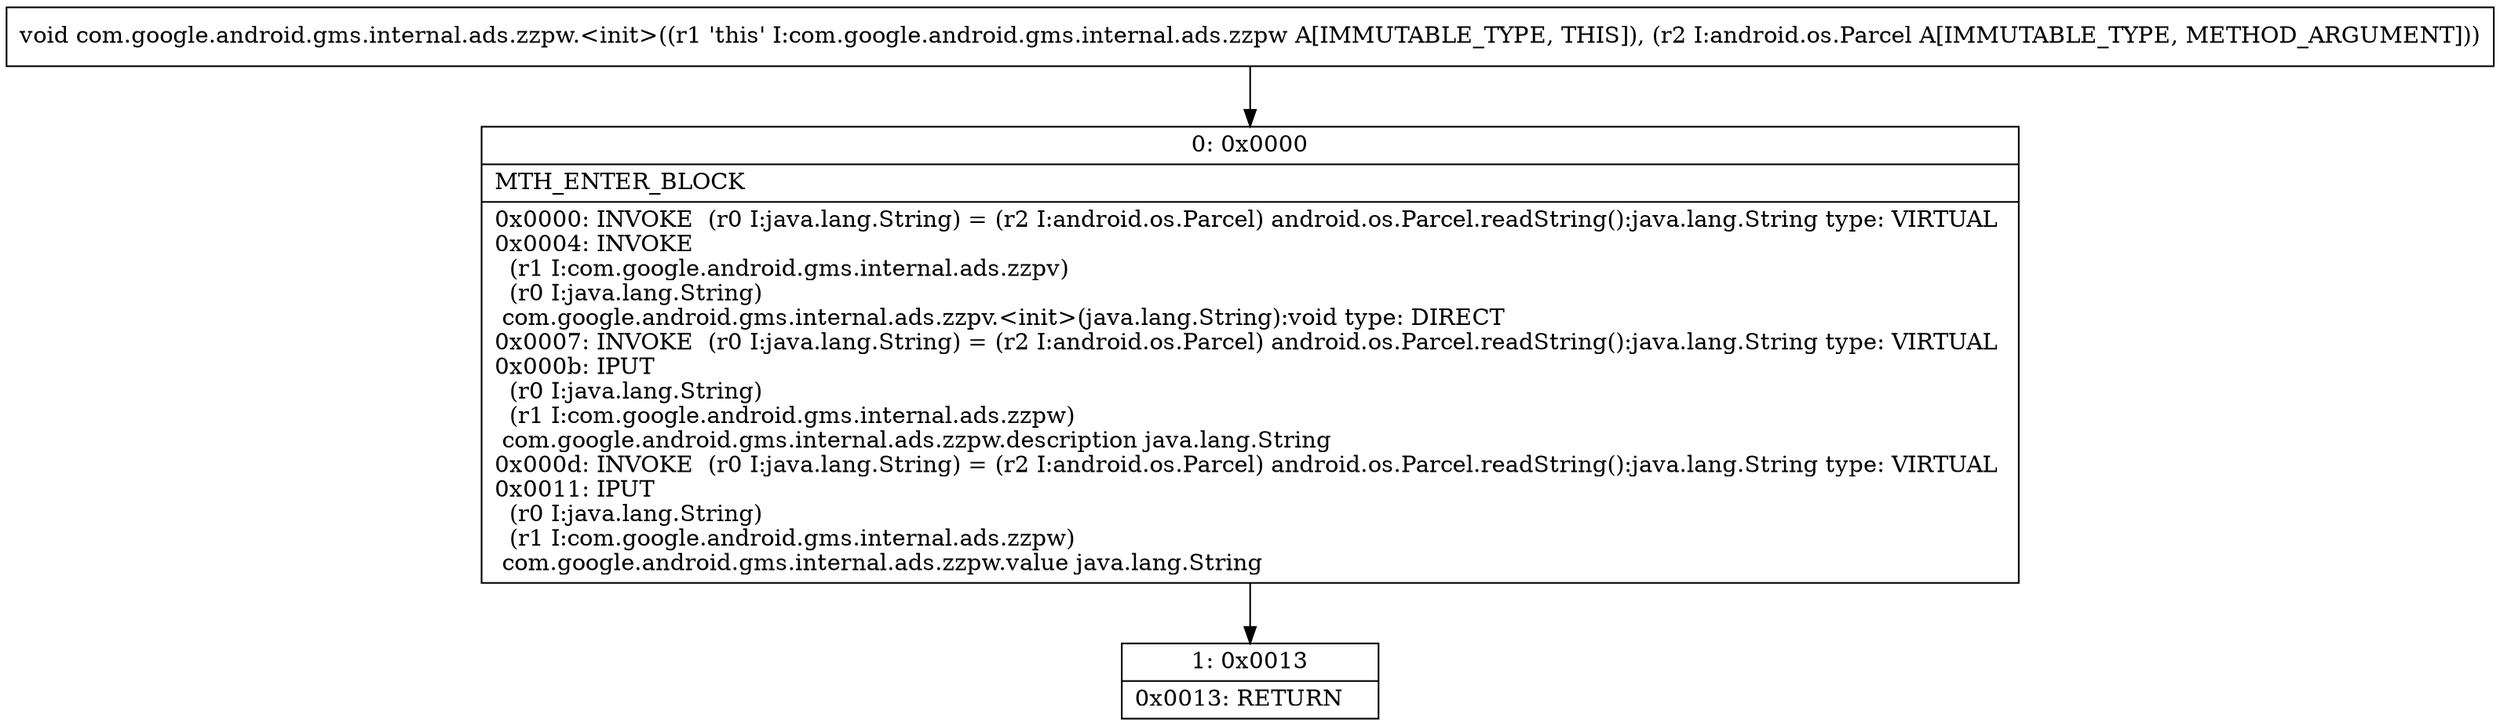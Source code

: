 digraph "CFG forcom.google.android.gms.internal.ads.zzpw.\<init\>(Landroid\/os\/Parcel;)V" {
Node_0 [shape=record,label="{0\:\ 0x0000|MTH_ENTER_BLOCK\l|0x0000: INVOKE  (r0 I:java.lang.String) = (r2 I:android.os.Parcel) android.os.Parcel.readString():java.lang.String type: VIRTUAL \l0x0004: INVOKE  \l  (r1 I:com.google.android.gms.internal.ads.zzpv)\l  (r0 I:java.lang.String)\l com.google.android.gms.internal.ads.zzpv.\<init\>(java.lang.String):void type: DIRECT \l0x0007: INVOKE  (r0 I:java.lang.String) = (r2 I:android.os.Parcel) android.os.Parcel.readString():java.lang.String type: VIRTUAL \l0x000b: IPUT  \l  (r0 I:java.lang.String)\l  (r1 I:com.google.android.gms.internal.ads.zzpw)\l com.google.android.gms.internal.ads.zzpw.description java.lang.String \l0x000d: INVOKE  (r0 I:java.lang.String) = (r2 I:android.os.Parcel) android.os.Parcel.readString():java.lang.String type: VIRTUAL \l0x0011: IPUT  \l  (r0 I:java.lang.String)\l  (r1 I:com.google.android.gms.internal.ads.zzpw)\l com.google.android.gms.internal.ads.zzpw.value java.lang.String \l}"];
Node_1 [shape=record,label="{1\:\ 0x0013|0x0013: RETURN   \l}"];
MethodNode[shape=record,label="{void com.google.android.gms.internal.ads.zzpw.\<init\>((r1 'this' I:com.google.android.gms.internal.ads.zzpw A[IMMUTABLE_TYPE, THIS]), (r2 I:android.os.Parcel A[IMMUTABLE_TYPE, METHOD_ARGUMENT])) }"];
MethodNode -> Node_0;
Node_0 -> Node_1;
}

